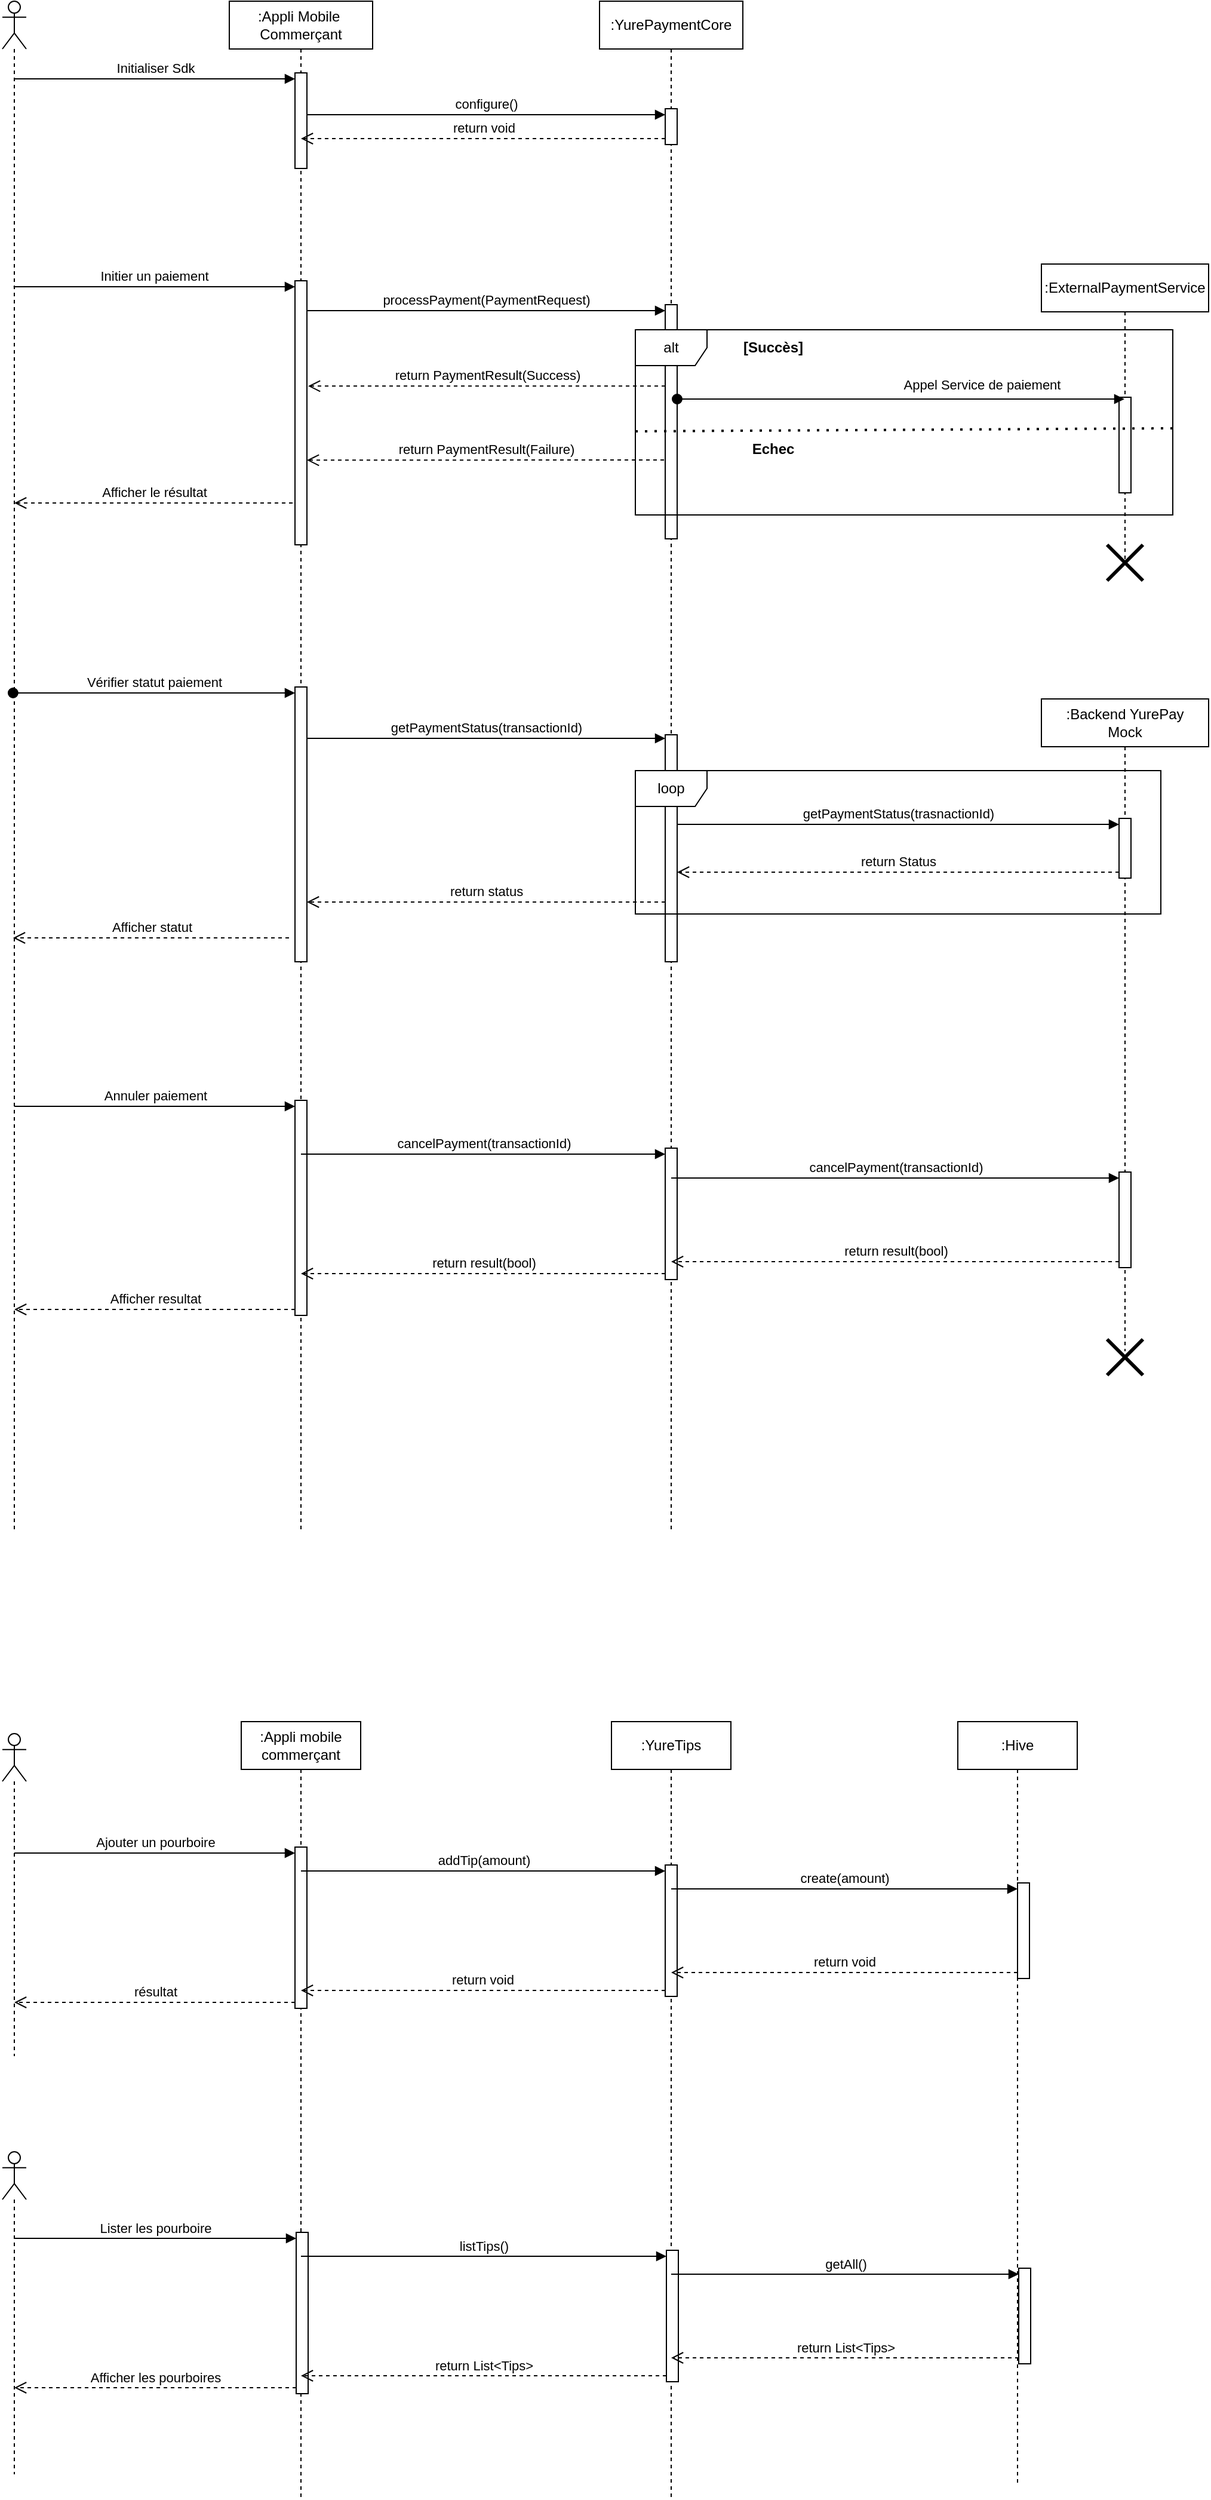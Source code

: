 <mxfile>
    <diagram id="ya22BjYbmEyngFV5IoXl" name="Page-1">
        <mxGraphModel dx="1516" dy="1113" grid="1" gridSize="10" guides="1" tooltips="1" connect="1" arrows="1" fold="1" page="1" pageScale="1" pageWidth="850" pageHeight="1100" math="0" shadow="0">
            <root>
                <mxCell id="0"/>
                <mxCell id="1" parent="0"/>
                <mxCell id="3" value="" style="shape=umlLifeline;perimeter=lifelinePerimeter;whiteSpace=wrap;html=1;container=1;dropTarget=0;collapsible=0;recursiveResize=0;outlineConnect=0;portConstraint=eastwest;newEdgeStyle={&quot;curved&quot;:0,&quot;rounded&quot;:0};participant=umlActor;" vertex="1" parent="1">
                    <mxGeometry x="40" y="80" width="20" height="1280" as="geometry"/>
                </mxCell>
                <mxCell id="4" value=":Appli Mobile&amp;nbsp;&lt;div&gt;Commerçant&lt;/div&gt;" style="shape=umlLifeline;perimeter=lifelinePerimeter;whiteSpace=wrap;html=1;container=1;dropTarget=0;collapsible=0;recursiveResize=0;outlineConnect=0;portConstraint=eastwest;newEdgeStyle={&quot;curved&quot;:0,&quot;rounded&quot;:0};" vertex="1" parent="1">
                    <mxGeometry x="230" y="80" width="120" height="1280" as="geometry"/>
                </mxCell>
                <mxCell id="5" value="" style="html=1;points=[[0,0,0,0,5],[0,1,0,0,-5],[1,0,0,0,5],[1,1,0,0,-5]];perimeter=orthogonalPerimeter;outlineConnect=0;targetShapes=umlLifeline;portConstraint=eastwest;newEdgeStyle={&quot;curved&quot;:0,&quot;rounded&quot;:0};" vertex="1" parent="4">
                    <mxGeometry x="55" y="60" width="10" height="80" as="geometry"/>
                </mxCell>
                <mxCell id="13" value="" style="html=1;points=[[0,0,0,0,5],[0,1,0,0,-5],[1,0,0,0,5],[1,1,0,0,-5]];perimeter=orthogonalPerimeter;outlineConnect=0;targetShapes=umlLifeline;portConstraint=eastwest;newEdgeStyle={&quot;curved&quot;:0,&quot;rounded&quot;:0};" vertex="1" parent="4">
                    <mxGeometry x="55" y="234" width="10" height="221" as="geometry"/>
                </mxCell>
                <mxCell id="47" value="" style="html=1;points=[[0,0,0,0,5],[0,1,0,0,-5],[1,0,0,0,5],[1,1,0,0,-5]];perimeter=orthogonalPerimeter;outlineConnect=0;targetShapes=umlLifeline;portConstraint=eastwest;newEdgeStyle={&quot;curved&quot;:0,&quot;rounded&quot;:0};" vertex="1" parent="4">
                    <mxGeometry x="55" y="574" width="10" height="230" as="geometry"/>
                </mxCell>
                <mxCell id="60" value="" style="html=1;points=[[0,0,0,0,5],[0,1,0,0,-5],[1,0,0,0,5],[1,1,0,0,-5]];perimeter=orthogonalPerimeter;outlineConnect=0;targetShapes=umlLifeline;portConstraint=eastwest;newEdgeStyle={&quot;curved&quot;:0,&quot;rounded&quot;:0};" vertex="1" parent="4">
                    <mxGeometry x="55" y="920" width="10" height="180" as="geometry"/>
                </mxCell>
                <mxCell id="6" value="Initialiser Sdk" style="html=1;verticalAlign=bottom;endArrow=block;curved=0;rounded=0;entryX=0;entryY=0;entryDx=0;entryDy=5;" edge="1" target="5" parent="1" source="3">
                    <mxGeometry relative="1" as="geometry">
                        <mxPoint x="140" y="145" as="sourcePoint"/>
                    </mxGeometry>
                </mxCell>
                <mxCell id="8" value=":YurePaymentCore" style="shape=umlLifeline;perimeter=lifelinePerimeter;whiteSpace=wrap;html=1;container=1;dropTarget=0;collapsible=0;recursiveResize=0;outlineConnect=0;portConstraint=eastwest;newEdgeStyle={&quot;curved&quot;:0,&quot;rounded&quot;:0};" vertex="1" parent="1">
                    <mxGeometry x="540" y="80" width="120" height="1280" as="geometry"/>
                </mxCell>
                <mxCell id="10" value="" style="html=1;points=[[0,0,0,0,5],[0,1,0,0,-5],[1,0,0,0,5],[1,1,0,0,-5]];perimeter=orthogonalPerimeter;outlineConnect=0;targetShapes=umlLifeline;portConstraint=eastwest;newEdgeStyle={&quot;curved&quot;:0,&quot;rounded&quot;:0};" vertex="1" parent="8">
                    <mxGeometry x="55" y="90" width="10" height="30" as="geometry"/>
                </mxCell>
                <mxCell id="16" value="" style="html=1;points=[[0,0,0,0,5],[0,1,0,0,-5],[1,0,0,0,5],[1,1,0,0,-5]];perimeter=orthogonalPerimeter;outlineConnect=0;targetShapes=umlLifeline;portConstraint=eastwest;newEdgeStyle={&quot;curved&quot;:0,&quot;rounded&quot;:0};" vertex="1" parent="8">
                    <mxGeometry x="55" y="254" width="10" height="196" as="geometry"/>
                </mxCell>
                <mxCell id="49" value="" style="html=1;points=[[0,0,0,0,5],[0,1,0,0,-5],[1,0,0,0,5],[1,1,0,0,-5]];perimeter=orthogonalPerimeter;outlineConnect=0;targetShapes=umlLifeline;portConstraint=eastwest;newEdgeStyle={&quot;curved&quot;:0,&quot;rounded&quot;:0};" vertex="1" parent="8">
                    <mxGeometry x="55" y="614" width="10" height="190" as="geometry"/>
                </mxCell>
                <mxCell id="63" value="" style="html=1;points=[[0,0,0,0,5],[0,1,0,0,-5],[1,0,0,0,5],[1,1,0,0,-5]];perimeter=orthogonalPerimeter;outlineConnect=0;targetShapes=umlLifeline;portConstraint=eastwest;newEdgeStyle={&quot;curved&quot;:0,&quot;rounded&quot;:0};" vertex="1" parent="8">
                    <mxGeometry x="55" y="960" width="10" height="110" as="geometry"/>
                </mxCell>
                <mxCell id="11" value="configure()" style="html=1;verticalAlign=bottom;endArrow=block;curved=0;rounded=0;entryX=0;entryY=0;entryDx=0;entryDy=5;" edge="1" target="10" parent="1" source="5">
                    <mxGeometry relative="1" as="geometry">
                        <mxPoint x="310" y="175" as="sourcePoint"/>
                        <mxPoint as="offset"/>
                    </mxGeometry>
                </mxCell>
                <mxCell id="12" value="return void" style="html=1;verticalAlign=bottom;endArrow=open;dashed=1;endSize=8;curved=0;rounded=0;exitX=0;exitY=1;exitDx=0;exitDy=-5;" edge="1" source="10" parent="1">
                    <mxGeometry relative="1" as="geometry">
                        <mxPoint x="290" y="195" as="targetPoint"/>
                    </mxGeometry>
                </mxCell>
                <mxCell id="14" value="Initier un paiement" style="html=1;verticalAlign=bottom;endArrow=block;curved=0;rounded=0;entryX=0;entryY=0;entryDx=0;entryDy=5;" edge="1" target="13" parent="1">
                    <mxGeometry relative="1" as="geometry">
                        <mxPoint x="49.389" y="319" as="sourcePoint"/>
                    </mxGeometry>
                </mxCell>
                <mxCell id="17" value="processPayment(PaymentRequest)" style="html=1;verticalAlign=bottom;endArrow=block;curved=0;rounded=0;entryX=0;entryY=0;entryDx=0;entryDy=5;" edge="1" target="16" parent="1" source="13">
                    <mxGeometry relative="1" as="geometry">
                        <mxPoint x="425" y="339" as="sourcePoint"/>
                    </mxGeometry>
                </mxCell>
                <mxCell id="19" value=":ExternalPaymentService" style="shape=umlLifeline;perimeter=lifelinePerimeter;whiteSpace=wrap;html=1;container=1;dropTarget=0;collapsible=0;recursiveResize=0;outlineConnect=0;portConstraint=eastwest;newEdgeStyle={&quot;curved&quot;:0,&quot;rounded&quot;:0};" vertex="1" parent="1">
                    <mxGeometry x="910" y="300" width="140" height="250" as="geometry"/>
                </mxCell>
                <mxCell id="40" value="" style="html=1;points=[[0,0,0,0,5],[0,1,0,0,-5],[1,0,0,0,5],[1,1,0,0,-5]];perimeter=orthogonalPerimeter;outlineConnect=0;targetShapes=umlLifeline;portConstraint=eastwest;newEdgeStyle={&quot;curved&quot;:0,&quot;rounded&quot;:0};" vertex="1" parent="19">
                    <mxGeometry x="65" y="111.5" width="10" height="80" as="geometry"/>
                </mxCell>
                <mxCell id="18" value="Afficher statut" style="html=1;verticalAlign=bottom;endArrow=open;dashed=1;endSize=8;curved=0;rounded=0;exitX=0;exitY=1;exitDx=0;exitDy=-5;" edge="1" parent="1">
                    <mxGeometry relative="1" as="geometry">
                        <mxPoint x="48.962" y="864.0" as="targetPoint"/>
                        <mxPoint x="280" y="864.0" as="sourcePoint"/>
                    </mxGeometry>
                </mxCell>
                <mxCell id="30" value="return PaymentResult(Success)" style="html=1;verticalAlign=bottom;endArrow=open;dashed=1;endSize=8;curved=0;rounded=0;" edge="1" parent="1" source="16">
                    <mxGeometry relative="1" as="geometry">
                        <mxPoint x="296" y="402.14" as="targetPoint"/>
                        <mxPoint x="495" y="402.14" as="sourcePoint"/>
                    </mxGeometry>
                </mxCell>
                <mxCell id="32" value="alt" style="shape=umlFrame;whiteSpace=wrap;html=1;pointerEvents=0;" vertex="1" parent="1">
                    <mxGeometry x="570" y="355" width="450" height="155" as="geometry"/>
                </mxCell>
                <mxCell id="33" value="&lt;b&gt;[Succès]&lt;/b&gt;" style="text;html=1;align=center;verticalAlign=middle;resizable=0;points=[];autosize=1;strokeColor=none;fillColor=none;" vertex="1" parent="1">
                    <mxGeometry x="650" y="355" width="70" height="30" as="geometry"/>
                </mxCell>
                <mxCell id="34" value="" style="endArrow=none;dashed=1;html=1;dashPattern=1 3;strokeWidth=2;exitX=0;exitY=0.452;exitDx=0;exitDy=0;exitPerimeter=0;entryX=1.004;entryY=0.532;entryDx=0;entryDy=0;entryPerimeter=0;" edge="1" parent="1" target="32">
                    <mxGeometry width="50" height="50" relative="1" as="geometry">
                        <mxPoint x="570" y="440.02" as="sourcePoint"/>
                        <mxPoint x="760" y="440" as="targetPoint"/>
                    </mxGeometry>
                </mxCell>
                <mxCell id="35" value="&lt;b&gt;Echec&lt;/b&gt;" style="text;html=1;align=center;verticalAlign=middle;resizable=0;points=[];autosize=1;strokeColor=none;fillColor=none;" vertex="1" parent="1">
                    <mxGeometry x="655" y="440" width="60" height="30" as="geometry"/>
                </mxCell>
                <mxCell id="41" value="&lt;span style=&quot;color: rgb(0, 0, 0);&quot;&gt;Appel Service de paiement&lt;/span&gt;" style="html=1;verticalAlign=bottom;startArrow=oval;endArrow=block;startSize=8;curved=0;rounded=0;" edge="1" parent="1">
                    <mxGeometry x="0.362" y="3" relative="1" as="geometry">
                        <mxPoint x="605" y="413" as="sourcePoint"/>
                        <mxPoint x="979.5" y="413.0" as="targetPoint"/>
                        <mxPoint as="offset"/>
                    </mxGeometry>
                </mxCell>
                <mxCell id="42" value="return PaymentResult(Failure)" style="html=1;verticalAlign=bottom;endArrow=open;dashed=1;endSize=8;curved=0;rounded=0;" edge="1" parent="1">
                    <mxGeometry relative="1" as="geometry">
                        <mxPoint x="295" y="464.14" as="targetPoint"/>
                        <mxPoint x="594" y="464" as="sourcePoint"/>
                    </mxGeometry>
                </mxCell>
                <mxCell id="43" value="Afficher le résultat" style="html=1;verticalAlign=bottom;endArrow=open;dashed=1;endSize=8;curved=0;rounded=0;exitX=0;exitY=1;exitDx=0;exitDy=-5;" edge="1" parent="1" target="3">
                    <mxGeometry relative="1" as="geometry">
                        <mxPoint x="83" y="500.0" as="targetPoint"/>
                        <mxPoint x="283" y="500.0" as="sourcePoint"/>
                    </mxGeometry>
                </mxCell>
                <mxCell id="48" value="Vérifier statut paiement" style="html=1;verticalAlign=bottom;startArrow=oval;endArrow=block;startSize=8;curved=0;rounded=0;entryX=0;entryY=0;entryDx=0;entryDy=5;" edge="1" target="47" parent="1">
                    <mxGeometry relative="1" as="geometry">
                        <mxPoint x="48.962" y="659.0" as="sourcePoint"/>
                    </mxGeometry>
                </mxCell>
                <mxCell id="50" value="getPaymentStatus(transactionId)" style="html=1;verticalAlign=bottom;endArrow=block;curved=0;rounded=0;entryX=0;entryY=0;entryDx=0;entryDy=5;" edge="1" parent="1">
                    <mxGeometry relative="1" as="geometry">
                        <mxPoint x="295" y="697" as="sourcePoint"/>
                        <mxPoint x="595" y="697" as="targetPoint"/>
                    </mxGeometry>
                </mxCell>
                <mxCell id="51" value="return status" style="html=1;verticalAlign=bottom;endArrow=open;dashed=1;endSize=8;curved=0;rounded=0;exitX=0;exitY=1;exitDx=0;exitDy=-5;" edge="1" parent="1">
                    <mxGeometry relative="1" as="geometry">
                        <mxPoint x="295" y="834.0" as="targetPoint"/>
                        <mxPoint x="595" y="834.0" as="sourcePoint"/>
                        <mxPoint as="offset"/>
                    </mxGeometry>
                </mxCell>
                <mxCell id="52" value="" style="shape=umlDestroy;whiteSpace=wrap;html=1;strokeWidth=3;targetShapes=umlLifeline;" vertex="1" parent="1">
                    <mxGeometry x="965" y="535" width="30" height="30" as="geometry"/>
                </mxCell>
                <mxCell id="61" value="Annuler paiement" style="html=1;verticalAlign=bottom;endArrow=block;curved=0;rounded=0;entryX=0;entryY=0;entryDx=0;entryDy=5;" edge="1" target="60" parent="1" source="3">
                    <mxGeometry relative="1" as="geometry">
                        <mxPoint x="215" y="1005" as="sourcePoint"/>
                    </mxGeometry>
                </mxCell>
                <mxCell id="62" value="Afficher resultat" style="html=1;verticalAlign=bottom;endArrow=open;dashed=1;endSize=8;curved=0;rounded=0;exitX=0;exitY=1;exitDx=0;exitDy=-5;" edge="1" source="60" parent="1" target="3">
                    <mxGeometry relative="1" as="geometry">
                        <mxPoint x="215" y="1075" as="targetPoint"/>
                    </mxGeometry>
                </mxCell>
                <mxCell id="64" value="cancelPayment(transactionId)" style="html=1;verticalAlign=bottom;endArrow=block;curved=0;rounded=0;entryX=0;entryY=0;entryDx=0;entryDy=5;" edge="1" target="63" parent="1" source="4">
                    <mxGeometry relative="1" as="geometry">
                        <mxPoint x="525" y="1045" as="sourcePoint"/>
                    </mxGeometry>
                </mxCell>
                <mxCell id="65" value="return result(bool)" style="html=1;verticalAlign=bottom;endArrow=open;dashed=1;endSize=8;curved=0;rounded=0;exitX=0;exitY=1;exitDx=0;exitDy=-5;" edge="1" source="63" parent="1" target="4">
                    <mxGeometry relative="1" as="geometry">
                        <mxPoint x="525" y="1115" as="targetPoint"/>
                    </mxGeometry>
                </mxCell>
                <mxCell id="46" value="loop" style="shape=umlFrame;whiteSpace=wrap;html=1;pointerEvents=0;" vertex="1" parent="1">
                    <mxGeometry x="570" y="724" width="440" height="120" as="geometry"/>
                </mxCell>
                <mxCell id="53" value=":Backend YurePay&lt;div&gt;Mock&lt;/div&gt;" style="shape=umlLifeline;perimeter=lifelinePerimeter;whiteSpace=wrap;html=1;container=1;dropTarget=0;collapsible=0;recursiveResize=0;outlineConnect=0;portConstraint=eastwest;newEdgeStyle={&quot;curved&quot;:0,&quot;rounded&quot;:0};" vertex="1" parent="1">
                    <mxGeometry x="910" y="664" width="140" height="546" as="geometry"/>
                </mxCell>
                <mxCell id="56" value="" style="html=1;points=[[0,0,0,0,5],[0,1,0,0,-5],[1,0,0,0,5],[1,1,0,0,-5]];perimeter=orthogonalPerimeter;outlineConnect=0;targetShapes=umlLifeline;portConstraint=eastwest;newEdgeStyle={&quot;curved&quot;:0,&quot;rounded&quot;:0};" vertex="1" parent="53">
                    <mxGeometry x="65" y="100" width="10" height="50" as="geometry"/>
                </mxCell>
                <mxCell id="74" value="" style="html=1;points=[[0,0,0,0,5],[0,1,0,0,-5],[1,0,0,0,5],[1,1,0,0,-5]];perimeter=orthogonalPerimeter;outlineConnect=0;targetShapes=umlLifeline;portConstraint=eastwest;newEdgeStyle={&quot;curved&quot;:0,&quot;rounded&quot;:0};" vertex="1" parent="53">
                    <mxGeometry x="65" y="396" width="10" height="80" as="geometry"/>
                </mxCell>
                <mxCell id="55" value="" style="shape=umlDestroy;whiteSpace=wrap;html=1;strokeWidth=3;targetShapes=umlLifeline;" vertex="1" parent="1">
                    <mxGeometry x="965" y="1200" width="30" height="30" as="geometry"/>
                </mxCell>
                <mxCell id="57" value="getPaymentStatus(trasnactionId)" style="html=1;verticalAlign=bottom;endArrow=block;curved=0;rounded=0;entryX=0;entryY=0;entryDx=0;entryDy=5;" edge="1" target="56" parent="1" source="49">
                    <mxGeometry relative="1" as="geometry">
                        <mxPoint x="810" y="739" as="sourcePoint"/>
                    </mxGeometry>
                </mxCell>
                <mxCell id="58" value="return Status" style="html=1;verticalAlign=bottom;endArrow=open;dashed=1;endSize=8;curved=0;rounded=0;exitX=0;exitY=1;exitDx=0;exitDy=-5;" edge="1" source="56" parent="1" target="49">
                    <mxGeometry relative="1" as="geometry">
                        <mxPoint x="810" y="809" as="targetPoint"/>
                    </mxGeometry>
                </mxCell>
                <mxCell id="75" value="cancelPayment(transactionId)" style="html=1;verticalAlign=bottom;endArrow=block;curved=0;rounded=0;entryX=0;entryY=0;entryDx=0;entryDy=5;" edge="1" target="74" parent="1" source="8">
                    <mxGeometry relative="1" as="geometry">
                        <mxPoint x="905" y="1065" as="sourcePoint"/>
                    </mxGeometry>
                </mxCell>
                <mxCell id="76" value="return result(bool)" style="html=1;verticalAlign=bottom;endArrow=open;dashed=1;endSize=8;curved=0;rounded=0;exitX=0;exitY=1;exitDx=0;exitDy=-5;" edge="1" source="74" parent="1" target="8">
                    <mxGeometry relative="1" as="geometry">
                        <mxPoint x="905" y="1135" as="targetPoint"/>
                    </mxGeometry>
                </mxCell>
                <mxCell id="78" value="" style="shape=umlLifeline;perimeter=lifelinePerimeter;whiteSpace=wrap;html=1;container=1;dropTarget=0;collapsible=0;recursiveResize=0;outlineConnect=0;portConstraint=eastwest;newEdgeStyle={&quot;curved&quot;:0,&quot;rounded&quot;:0};participant=umlActor;" vertex="1" parent="1">
                    <mxGeometry x="40" y="1530" width="20" height="270" as="geometry"/>
                </mxCell>
                <mxCell id="79" value=":Appli mobile commerçant" style="shape=umlLifeline;perimeter=lifelinePerimeter;whiteSpace=wrap;html=1;container=1;dropTarget=0;collapsible=0;recursiveResize=0;outlineConnect=0;portConstraint=eastwest;newEdgeStyle={&quot;curved&quot;:0,&quot;rounded&quot;:0};" vertex="1" parent="1">
                    <mxGeometry x="240" y="1520" width="100" height="650" as="geometry"/>
                </mxCell>
                <mxCell id="84" value="" style="html=1;points=[[0,0,0,0,5],[0,1,0,0,-5],[1,0,0,0,5],[1,1,0,0,-5]];perimeter=orthogonalPerimeter;outlineConnect=0;targetShapes=umlLifeline;portConstraint=eastwest;newEdgeStyle={&quot;curved&quot;:0,&quot;rounded&quot;:0};" vertex="1" parent="79">
                    <mxGeometry x="45" y="105" width="10" height="135" as="geometry"/>
                </mxCell>
                <mxCell id="93" value="" style="html=1;points=[[0,0,0,0,5],[0,1,0,0,-5],[1,0,0,0,5],[1,1,0,0,-5]];perimeter=orthogonalPerimeter;outlineConnect=0;targetShapes=umlLifeline;portConstraint=eastwest;newEdgeStyle={&quot;curved&quot;:0,&quot;rounded&quot;:0};" vertex="1" parent="79">
                    <mxGeometry x="46" y="427.5" width="10" height="135" as="geometry"/>
                </mxCell>
                <mxCell id="80" value=":YureTips" style="shape=umlLifeline;perimeter=lifelinePerimeter;whiteSpace=wrap;html=1;container=1;dropTarget=0;collapsible=0;recursiveResize=0;outlineConnect=0;portConstraint=eastwest;newEdgeStyle={&quot;curved&quot;:0,&quot;rounded&quot;:0};" vertex="1" parent="1">
                    <mxGeometry x="550" y="1520" width="100" height="650" as="geometry"/>
                </mxCell>
                <mxCell id="87" value="" style="html=1;points=[[0,0,0,0,5],[0,1,0,0,-5],[1,0,0,0,5],[1,1,0,0,-5]];perimeter=orthogonalPerimeter;outlineConnect=0;targetShapes=umlLifeline;portConstraint=eastwest;newEdgeStyle={&quot;curved&quot;:0,&quot;rounded&quot;:0};" vertex="1" parent="80">
                    <mxGeometry x="45" y="120" width="10" height="110" as="geometry"/>
                </mxCell>
                <mxCell id="94" value="" style="html=1;points=[[0,0,0,0,5],[0,1,0,0,-5],[1,0,0,0,5],[1,1,0,0,-5]];perimeter=orthogonalPerimeter;outlineConnect=0;targetShapes=umlLifeline;portConstraint=eastwest;newEdgeStyle={&quot;curved&quot;:0,&quot;rounded&quot;:0};" vertex="1" parent="80">
                    <mxGeometry x="46" y="442.5" width="10" height="110" as="geometry"/>
                </mxCell>
                <mxCell id="81" value=":Hive" style="shape=umlLifeline;perimeter=lifelinePerimeter;whiteSpace=wrap;html=1;container=1;dropTarget=0;collapsible=0;recursiveResize=0;outlineConnect=0;portConstraint=eastwest;newEdgeStyle={&quot;curved&quot;:0,&quot;rounded&quot;:0};" vertex="1" parent="1">
                    <mxGeometry x="840" y="1520" width="100" height="640" as="geometry"/>
                </mxCell>
                <mxCell id="90" value="" style="html=1;points=[[0,0,0,0,5],[0,1,0,0,-5],[1,0,0,0,5],[1,1,0,0,-5]];perimeter=orthogonalPerimeter;outlineConnect=0;targetShapes=umlLifeline;portConstraint=eastwest;newEdgeStyle={&quot;curved&quot;:0,&quot;rounded&quot;:0};" vertex="1" parent="81">
                    <mxGeometry x="50" y="135" width="10" height="80" as="geometry"/>
                </mxCell>
                <mxCell id="95" value="" style="html=1;points=[[0,0,0,0,5],[0,1,0,0,-5],[1,0,0,0,5],[1,1,0,0,-5]];perimeter=orthogonalPerimeter;outlineConnect=0;targetShapes=umlLifeline;portConstraint=eastwest;newEdgeStyle={&quot;curved&quot;:0,&quot;rounded&quot;:0};" vertex="1" parent="81">
                    <mxGeometry x="51" y="457.5" width="10" height="80" as="geometry"/>
                </mxCell>
                <mxCell id="83" value="" style="shape=umlLifeline;perimeter=lifelinePerimeter;whiteSpace=wrap;html=1;container=1;dropTarget=0;collapsible=0;recursiveResize=0;outlineConnect=0;portConstraint=eastwest;newEdgeStyle={&quot;curved&quot;:0,&quot;rounded&quot;:0};participant=umlActor;size=40;" vertex="1" parent="1">
                    <mxGeometry x="40" y="1880" width="20" height="270" as="geometry"/>
                </mxCell>
                <mxCell id="85" value="Ajouter un pourboire" style="html=1;verticalAlign=bottom;endArrow=block;curved=0;rounded=0;entryX=0;entryY=0;entryDx=0;entryDy=5;" edge="1" target="84" parent="1" source="78">
                    <mxGeometry x="-0.002" relative="1" as="geometry">
                        <mxPoint x="215" y="1630" as="sourcePoint"/>
                        <mxPoint as="offset"/>
                    </mxGeometry>
                </mxCell>
                <mxCell id="86" value="résultat" style="html=1;verticalAlign=bottom;endArrow=open;dashed=1;endSize=8;curved=0;rounded=0;exitX=0;exitY=1;exitDx=0;exitDy=-5;" edge="1" source="84" parent="1" target="78">
                    <mxGeometry relative="1" as="geometry">
                        <mxPoint x="215" y="1700" as="targetPoint"/>
                    </mxGeometry>
                </mxCell>
                <mxCell id="88" value="addTip(amount)" style="html=1;verticalAlign=bottom;endArrow=block;curved=0;rounded=0;entryX=0;entryY=0;entryDx=0;entryDy=5;" edge="1" target="87" parent="1" source="79">
                    <mxGeometry relative="1" as="geometry">
                        <mxPoint x="420" y="1675" as="sourcePoint"/>
                    </mxGeometry>
                </mxCell>
                <mxCell id="89" value="return void" style="html=1;verticalAlign=bottom;endArrow=open;dashed=1;endSize=8;curved=0;rounded=0;exitX=0;exitY=1;exitDx=0;exitDy=-5;" edge="1" source="87" parent="1" target="79">
                    <mxGeometry x="0.003" relative="1" as="geometry">
                        <mxPoint x="420" y="1745" as="targetPoint"/>
                        <mxPoint as="offset"/>
                    </mxGeometry>
                </mxCell>
                <mxCell id="91" value="create(amount)" style="html=1;verticalAlign=bottom;endArrow=block;curved=0;rounded=0;entryX=0;entryY=0;entryDx=0;entryDy=5;" edge="1" target="90" parent="1" source="80">
                    <mxGeometry relative="1" as="geometry">
                        <mxPoint x="820" y="1660" as="sourcePoint"/>
                    </mxGeometry>
                </mxCell>
                <mxCell id="92" value="return void" style="html=1;verticalAlign=bottom;endArrow=open;dashed=1;endSize=8;curved=0;rounded=0;exitX=0;exitY=1;exitDx=0;exitDy=-5;" edge="1" source="90" parent="1" target="80">
                    <mxGeometry relative="1" as="geometry">
                        <mxPoint x="820" y="1730" as="targetPoint"/>
                    </mxGeometry>
                </mxCell>
                <mxCell id="96" value="Lister les pourboire" style="html=1;verticalAlign=bottom;endArrow=block;curved=0;rounded=0;entryX=0;entryY=0;entryDx=0;entryDy=5;" edge="1" target="93" parent="1">
                    <mxGeometry x="-0.002" relative="1" as="geometry">
                        <mxPoint x="50" y="1952.5" as="sourcePoint"/>
                        <mxPoint as="offset"/>
                    </mxGeometry>
                </mxCell>
                <mxCell id="97" value="Afficher les pourboires" style="html=1;verticalAlign=bottom;endArrow=open;dashed=1;endSize=8;curved=0;rounded=0;exitX=0;exitY=1;exitDx=0;exitDy=-5;" edge="1" source="93" parent="1">
                    <mxGeometry relative="1" as="geometry">
                        <mxPoint x="50" y="2077.5" as="targetPoint"/>
                    </mxGeometry>
                </mxCell>
                <mxCell id="98" value="listTips()" style="html=1;verticalAlign=bottom;endArrow=block;curved=0;rounded=0;entryX=0;entryY=0;entryDx=0;entryDy=5;" edge="1" target="94" parent="1">
                    <mxGeometry relative="1" as="geometry">
                        <mxPoint x="290" y="1967.5" as="sourcePoint"/>
                    </mxGeometry>
                </mxCell>
                <mxCell id="99" value="&lt;span style=&quot;color: rgb(0, 0, 0);&quot;&gt;return List&amp;lt;Tips&amp;gt;&lt;/span&gt;" style="html=1;verticalAlign=bottom;endArrow=open;dashed=1;endSize=8;curved=0;rounded=0;exitX=0;exitY=1;exitDx=0;exitDy=-5;" edge="1" source="94" parent="1">
                    <mxGeometry x="0.003" relative="1" as="geometry">
                        <mxPoint x="290" y="2067.5" as="targetPoint"/>
                        <mxPoint as="offset"/>
                    </mxGeometry>
                </mxCell>
                <mxCell id="100" value="getAll()" style="html=1;verticalAlign=bottom;endArrow=block;curved=0;rounded=0;entryX=0;entryY=0;entryDx=0;entryDy=5;" edge="1" target="95" parent="1">
                    <mxGeometry relative="1" as="geometry">
                        <mxPoint x="600" y="1982.5" as="sourcePoint"/>
                    </mxGeometry>
                </mxCell>
                <mxCell id="101" value="return List&amp;lt;Tips&amp;gt;" style="html=1;verticalAlign=bottom;endArrow=open;dashed=1;endSize=8;curved=0;rounded=0;exitX=0;exitY=1;exitDx=0;exitDy=-5;" edge="1" source="95" parent="1">
                    <mxGeometry relative="1" as="geometry">
                        <mxPoint x="600" y="2052.5" as="targetPoint"/>
                    </mxGeometry>
                </mxCell>
            </root>
        </mxGraphModel>
    </diagram>
</mxfile>